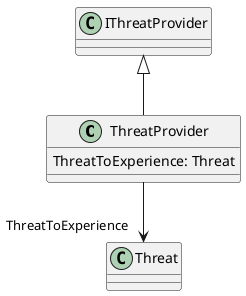 @startuml
class ThreatProvider {
    ThreatToExperience: Threat
}
IThreatProvider <|-- ThreatProvider
ThreatProvider --> "ThreatToExperience" Threat
@enduml

